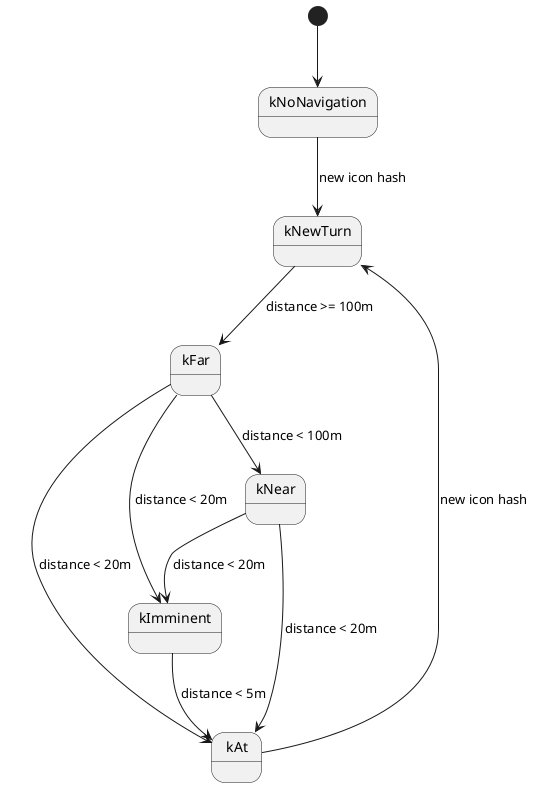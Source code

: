 @startuml

state kNoNavigation
state kNewTurn
state kFar
state kNear
state kImminent
state kAt

[*] --> kNoNavigation

kNoNavigation --> kNewTurn : new icon hash
kNewTurn --> kFar : distance >= 100m

kFar --> kNear : distance < 100m
kFar --> kImminent : distance < 20m
kFar --> kAt : distance < 20m

kNear --> kImminent : distance < 20m
kNear --> kAt : distance < 20m

kImminent --> kAt : distance < 5m

kAt --> kNewTurn : new icon hash

@enduml
